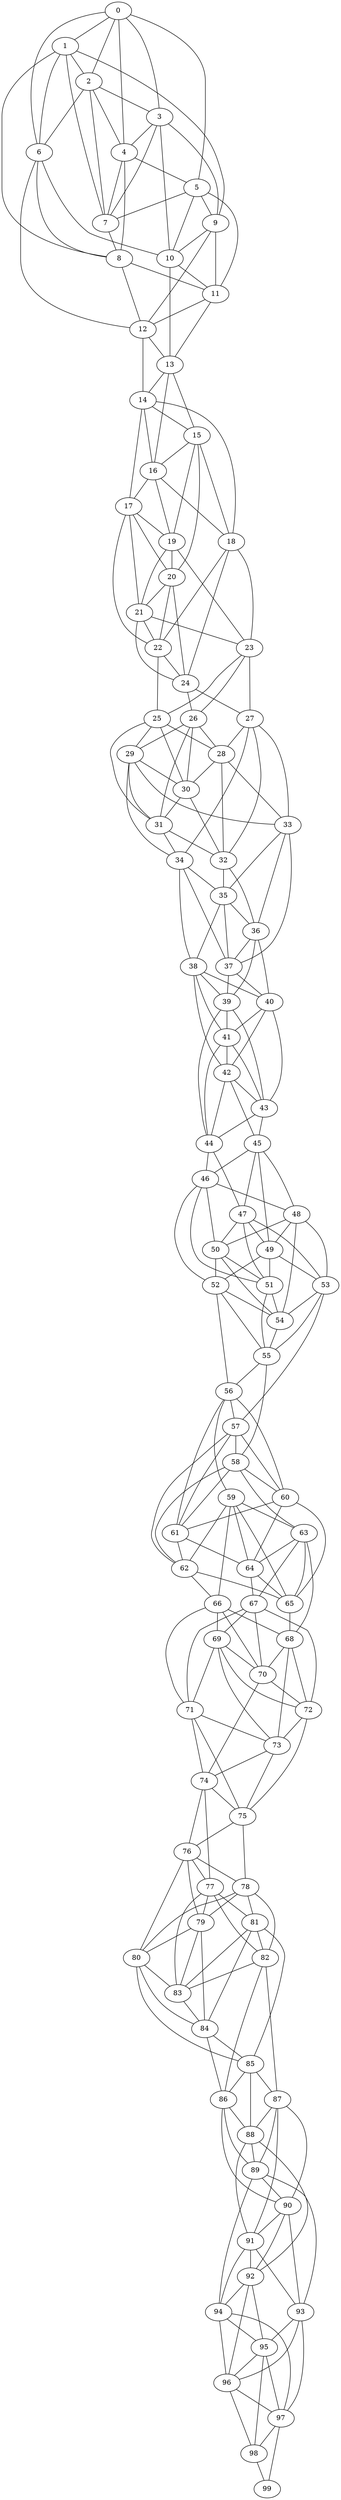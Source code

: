 graph grafoBarabasi_100_6  {
0;
1;
2;
3;
4;
5;
6;
7;
8;
9;
10;
11;
12;
13;
14;
15;
16;
17;
18;
19;
20;
21;
22;
23;
24;
25;
26;
27;
28;
29;
30;
31;
32;
33;
34;
35;
36;
37;
38;
39;
40;
41;
42;
43;
44;
45;
46;
47;
48;
49;
50;
51;
52;
53;
54;
55;
56;
57;
58;
59;
60;
61;
62;
63;
64;
65;
66;
67;
68;
69;
70;
71;
72;
73;
74;
75;
76;
77;
78;
79;
80;
81;
82;
83;
84;
85;
86;
87;
88;
89;
90;
91;
92;
93;
94;
95;
96;
97;
98;
99;
0 -- 1;
0 -- 2;
0 -- 3;
0 -- 4;
0 -- 5;
0 -- 6;
1 -- 2;
1 -- 6;
1 -- 7;
1 -- 8;
1 -- 9;
2 -- 3;
2 -- 4;
2 -- 6;
2 -- 7;
3 -- 4;
3 -- 7;
3 -- 9;
3 -- 10;
4 -- 5;
4 -- 7;
4 -- 8;
5 -- 7;
5 -- 9;
5 -- 10;
5 -- 11;
6 -- 8;
6 -- 10;
6 -- 12;
7 -- 8;
8 -- 11;
8 -- 12;
9 -- 10;
9 -- 11;
9 -- 12;
10 -- 11;
10 -- 13;
11 -- 12;
11 -- 13;
12 -- 13;
12 -- 14;
13 -- 14;
13 -- 15;
13 -- 16;
14 -- 15;
14 -- 16;
14 -- 17;
14 -- 18;
15 -- 16;
15 -- 18;
15 -- 19;
15 -- 20;
16 -- 17;
16 -- 18;
16 -- 19;
17 -- 19;
17 -- 20;
17 -- 21;
17 -- 22;
18 -- 22;
18 -- 23;
18 -- 24;
19 -- 20;
19 -- 21;
19 -- 23;
20 -- 21;
20 -- 22;
20 -- 24;
21 -- 22;
21 -- 23;
21 -- 24;
22 -- 24;
22 -- 25;
23 -- 25;
23 -- 26;
23 -- 27;
24 -- 26;
24 -- 27;
25 -- 28;
25 -- 29;
25 -- 30;
25 -- 31;
26 -- 28;
26 -- 29;
26 -- 30;
26 -- 31;
27 -- 28;
27 -- 32;
27 -- 33;
27 -- 34;
28 -- 30;
28 -- 32;
28 -- 33;
29 -- 30;
29 -- 31;
29 -- 33;
29 -- 34;
30 -- 31;
30 -- 32;
31 -- 32;
31 -- 34;
32 -- 35;
32 -- 36;
33 -- 35;
33 -- 36;
33 -- 37;
34 -- 35;
34 -- 37;
34 -- 38;
35 -- 36;
35 -- 37;
35 -- 38;
36 -- 37;
36 -- 39;
36 -- 40;
37 -- 39;
37 -- 40;
38 -- 39;
38 -- 40;
38 -- 41;
38 -- 42;
39 -- 41;
39 -- 43;
39 -- 44;
40 -- 41;
40 -- 42;
40 -- 43;
41 -- 42;
41 -- 43;
41 -- 44;
42 -- 43;
42 -- 44;
42 -- 45;
43 -- 44;
43 -- 45;
44 -- 46;
44 -- 47;
45 -- 46;
45 -- 47;
45 -- 48;
45 -- 49;
46 -- 48;
46 -- 50;
46 -- 51;
46 -- 52;
47 -- 49;
47 -- 50;
47 -- 51;
47 -- 53;
48 -- 49;
48 -- 50;
48 -- 53;
48 -- 54;
49 -- 51;
49 -- 52;
49 -- 53;
50 -- 51;
50 -- 52;
50 -- 54;
51 -- 54;
51 -- 55;
52 -- 54;
52 -- 55;
52 -- 56;
53 -- 54;
53 -- 55;
53 -- 57;
54 -- 55;
55 -- 56;
55 -- 58;
56 -- 57;
56 -- 59;
56 -- 60;
56 -- 61;
57 -- 58;
57 -- 60;
57 -- 61;
57 -- 62;
58 -- 60;
58 -- 61;
58 -- 62;
58 -- 63;
59 -- 62;
59 -- 63;
59 -- 64;
59 -- 65;
59 -- 66;
60 -- 61;
60 -- 64;
60 -- 65;
61 -- 62;
61 -- 64;
62 -- 65;
62 -- 66;
63 -- 64;
63 -- 65;
63 -- 67;
63 -- 68;
64 -- 65;
64 -- 67;
65 -- 68;
66 -- 68;
66 -- 69;
66 -- 70;
66 -- 71;
67 -- 69;
67 -- 70;
67 -- 71;
67 -- 72;
68 -- 70;
68 -- 72;
68 -- 73;
69 -- 70;
69 -- 71;
69 -- 72;
69 -- 73;
70 -- 72;
70 -- 74;
71 -- 73;
71 -- 74;
71 -- 75;
72 -- 73;
72 -- 75;
73 -- 74;
73 -- 75;
74 -- 75;
74 -- 76;
74 -- 77;
75 -- 76;
75 -- 78;
76 -- 77;
76 -- 78;
76 -- 79;
76 -- 80;
77 -- 79;
77 -- 81;
77 -- 82;
77 -- 83;
78 -- 79;
78 -- 80;
78 -- 81;
78 -- 82;
79 -- 80;
79 -- 83;
79 -- 84;
80 -- 83;
80 -- 84;
80 -- 85;
81 -- 82;
81 -- 83;
81 -- 84;
81 -- 85;
82 -- 83;
82 -- 86;
82 -- 87;
83 -- 84;
84 -- 85;
84 -- 86;
85 -- 86;
85 -- 87;
85 -- 88;
86 -- 88;
86 -- 89;
86 -- 90;
87 -- 88;
87 -- 89;
87 -- 90;
87 -- 91;
88 -- 89;
88 -- 91;
88 -- 92;
89 -- 90;
89 -- 93;
89 -- 94;
90 -- 91;
90 -- 92;
90 -- 93;
91 -- 92;
91 -- 93;
91 -- 94;
92 -- 94;
92 -- 95;
92 -- 96;
93 -- 95;
93 -- 96;
93 -- 97;
94 -- 95;
94 -- 96;
94 -- 97;
95 -- 96;
95 -- 97;
95 -- 98;
96 -- 97;
96 -- 98;
97 -- 98;
97 -- 99;
98 -- 99;
}
